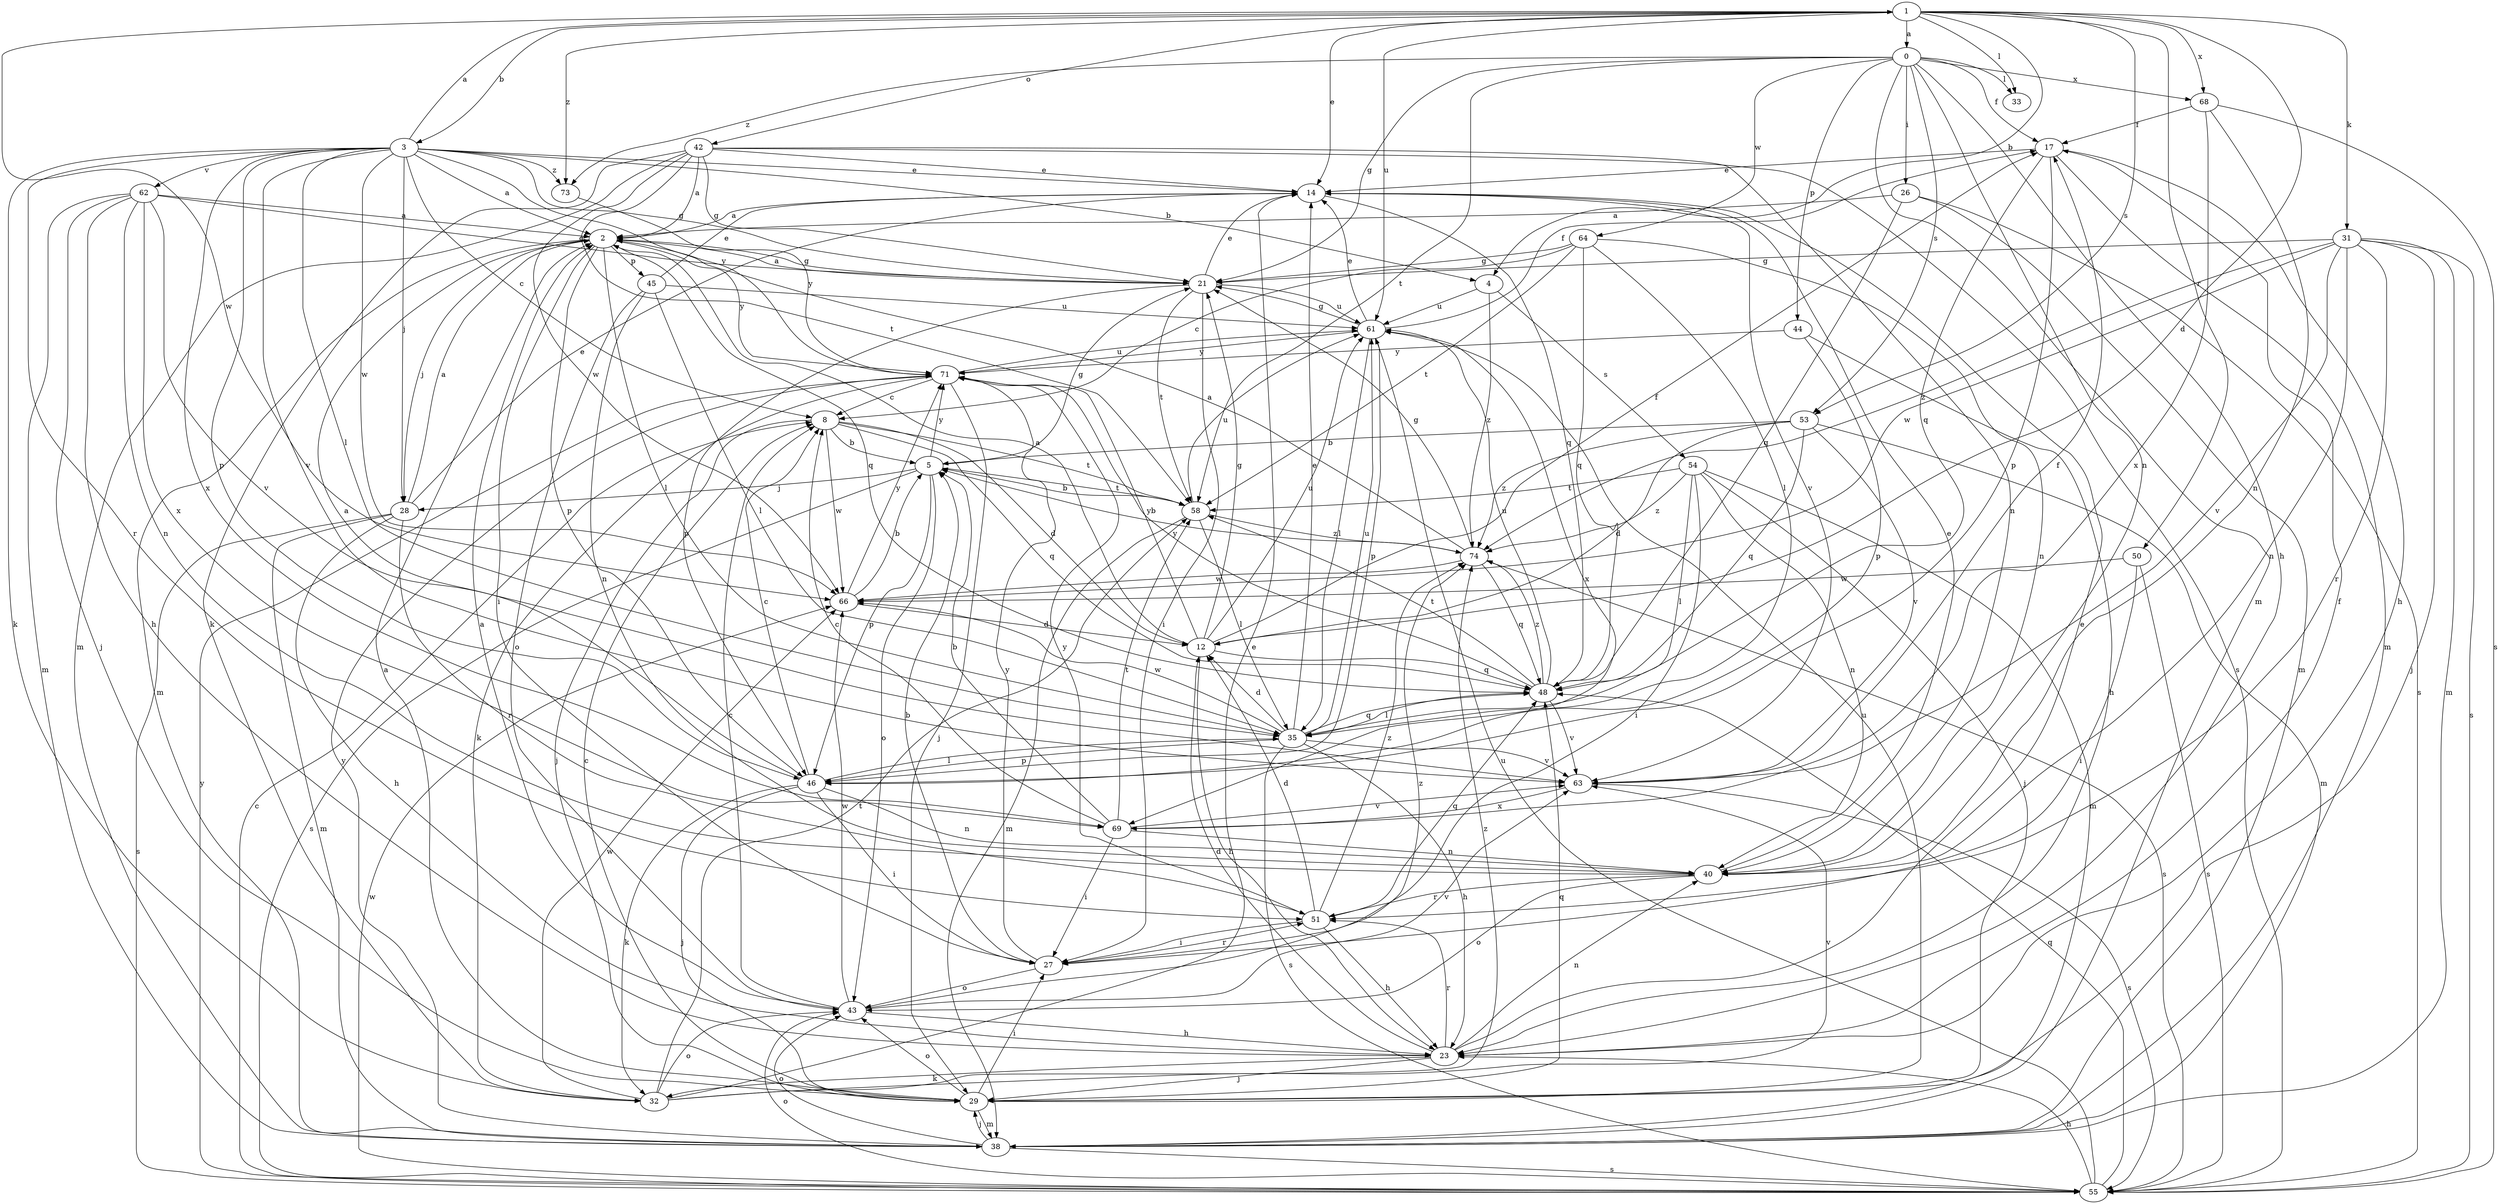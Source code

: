 strict digraph  {
0;
1;
2;
3;
4;
5;
8;
12;
14;
17;
21;
23;
26;
27;
28;
29;
31;
32;
33;
35;
38;
40;
42;
43;
44;
45;
46;
48;
50;
51;
53;
54;
55;
58;
61;
62;
63;
64;
66;
68;
69;
71;
73;
74;
0 -> 17  [label=f];
0 -> 21  [label=g];
0 -> 23  [label=h];
0 -> 26  [label=i];
0 -> 33  [label=l];
0 -> 38  [label=m];
0 -> 40  [label=n];
0 -> 44  [label=p];
0 -> 53  [label=s];
0 -> 58  [label=t];
0 -> 64  [label=w];
0 -> 68  [label=x];
0 -> 73  [label=z];
1 -> 0  [label=a];
1 -> 3  [label=b];
1 -> 4  [label=b];
1 -> 12  [label=d];
1 -> 14  [label=e];
1 -> 31  [label=k];
1 -> 33  [label=l];
1 -> 42  [label=o];
1 -> 50  [label=r];
1 -> 53  [label=s];
1 -> 61  [label=u];
1 -> 66  [label=w];
1 -> 68  [label=x];
1 -> 73  [label=z];
2 -> 21  [label=g];
2 -> 27  [label=i];
2 -> 28  [label=j];
2 -> 35  [label=l];
2 -> 38  [label=m];
2 -> 45  [label=p];
2 -> 46  [label=p];
2 -> 48  [label=q];
2 -> 71  [label=y];
3 -> 1  [label=a];
3 -> 2  [label=a];
3 -> 4  [label=b];
3 -> 8  [label=c];
3 -> 14  [label=e];
3 -> 21  [label=g];
3 -> 28  [label=j];
3 -> 32  [label=k];
3 -> 35  [label=l];
3 -> 46  [label=p];
3 -> 51  [label=r];
3 -> 62  [label=v];
3 -> 63  [label=v];
3 -> 66  [label=w];
3 -> 69  [label=x];
3 -> 71  [label=y];
3 -> 73  [label=z];
4 -> 54  [label=s];
4 -> 61  [label=u];
4 -> 74  [label=z];
5 -> 21  [label=g];
5 -> 28  [label=j];
5 -> 43  [label=o];
5 -> 46  [label=p];
5 -> 55  [label=s];
5 -> 58  [label=t];
5 -> 71  [label=y];
8 -> 5  [label=b];
8 -> 12  [label=d];
8 -> 29  [label=j];
8 -> 48  [label=q];
8 -> 58  [label=t];
8 -> 66  [label=w];
12 -> 2  [label=a];
12 -> 17  [label=f];
12 -> 21  [label=g];
12 -> 23  [label=h];
12 -> 48  [label=q];
12 -> 61  [label=u];
12 -> 71  [label=y];
14 -> 2  [label=a];
14 -> 48  [label=q];
14 -> 63  [label=v];
17 -> 14  [label=e];
17 -> 23  [label=h];
17 -> 38  [label=m];
17 -> 46  [label=p];
17 -> 48  [label=q];
21 -> 2  [label=a];
21 -> 14  [label=e];
21 -> 27  [label=i];
21 -> 46  [label=p];
21 -> 58  [label=t];
21 -> 61  [label=u];
23 -> 12  [label=d];
23 -> 14  [label=e];
23 -> 17  [label=f];
23 -> 29  [label=j];
23 -> 32  [label=k];
23 -> 40  [label=n];
23 -> 51  [label=r];
26 -> 2  [label=a];
26 -> 38  [label=m];
26 -> 48  [label=q];
26 -> 55  [label=s];
27 -> 5  [label=b];
27 -> 43  [label=o];
27 -> 51  [label=r];
27 -> 71  [label=y];
28 -> 2  [label=a];
28 -> 14  [label=e];
28 -> 23  [label=h];
28 -> 38  [label=m];
28 -> 51  [label=r];
28 -> 55  [label=s];
29 -> 2  [label=a];
29 -> 8  [label=c];
29 -> 27  [label=i];
29 -> 38  [label=m];
29 -> 43  [label=o];
29 -> 48  [label=q];
29 -> 61  [label=u];
31 -> 21  [label=g];
31 -> 29  [label=j];
31 -> 38  [label=m];
31 -> 40  [label=n];
31 -> 51  [label=r];
31 -> 55  [label=s];
31 -> 63  [label=v];
31 -> 66  [label=w];
31 -> 74  [label=z];
32 -> 14  [label=e];
32 -> 43  [label=o];
32 -> 58  [label=t];
32 -> 63  [label=v];
32 -> 66  [label=w];
32 -> 74  [label=z];
35 -> 12  [label=d];
35 -> 14  [label=e];
35 -> 23  [label=h];
35 -> 46  [label=p];
35 -> 48  [label=q];
35 -> 55  [label=s];
35 -> 61  [label=u];
35 -> 63  [label=v];
35 -> 66  [label=w];
38 -> 29  [label=j];
38 -> 43  [label=o];
38 -> 55  [label=s];
38 -> 71  [label=y];
40 -> 14  [label=e];
40 -> 43  [label=o];
40 -> 51  [label=r];
42 -> 2  [label=a];
42 -> 14  [label=e];
42 -> 21  [label=g];
42 -> 32  [label=k];
42 -> 38  [label=m];
42 -> 40  [label=n];
42 -> 55  [label=s];
42 -> 58  [label=t];
42 -> 66  [label=w];
43 -> 2  [label=a];
43 -> 8  [label=c];
43 -> 23  [label=h];
43 -> 63  [label=v];
43 -> 66  [label=w];
43 -> 74  [label=z];
44 -> 23  [label=h];
44 -> 46  [label=p];
44 -> 71  [label=y];
45 -> 14  [label=e];
45 -> 35  [label=l];
45 -> 40  [label=n];
45 -> 43  [label=o];
45 -> 61  [label=u];
46 -> 2  [label=a];
46 -> 8  [label=c];
46 -> 27  [label=i];
46 -> 29  [label=j];
46 -> 32  [label=k];
46 -> 35  [label=l];
46 -> 40  [label=n];
48 -> 35  [label=l];
48 -> 58  [label=t];
48 -> 61  [label=u];
48 -> 63  [label=v];
48 -> 71  [label=y];
48 -> 74  [label=z];
50 -> 27  [label=i];
50 -> 55  [label=s];
50 -> 66  [label=w];
51 -> 12  [label=d];
51 -> 23  [label=h];
51 -> 27  [label=i];
51 -> 48  [label=q];
51 -> 71  [label=y];
51 -> 74  [label=z];
53 -> 5  [label=b];
53 -> 12  [label=d];
53 -> 38  [label=m];
53 -> 48  [label=q];
53 -> 63  [label=v];
53 -> 74  [label=z];
54 -> 27  [label=i];
54 -> 29  [label=j];
54 -> 35  [label=l];
54 -> 38  [label=m];
54 -> 40  [label=n];
54 -> 58  [label=t];
54 -> 74  [label=z];
55 -> 8  [label=c];
55 -> 23  [label=h];
55 -> 43  [label=o];
55 -> 48  [label=q];
55 -> 61  [label=u];
55 -> 66  [label=w];
55 -> 71  [label=y];
58 -> 5  [label=b];
58 -> 35  [label=l];
58 -> 38  [label=m];
58 -> 61  [label=u];
58 -> 74  [label=z];
61 -> 14  [label=e];
61 -> 17  [label=f];
61 -> 21  [label=g];
61 -> 35  [label=l];
61 -> 46  [label=p];
61 -> 69  [label=x];
61 -> 71  [label=y];
62 -> 2  [label=a];
62 -> 21  [label=g];
62 -> 23  [label=h];
62 -> 29  [label=j];
62 -> 38  [label=m];
62 -> 40  [label=n];
62 -> 63  [label=v];
62 -> 69  [label=x];
63 -> 17  [label=f];
63 -> 55  [label=s];
63 -> 69  [label=x];
64 -> 8  [label=c];
64 -> 21  [label=g];
64 -> 35  [label=l];
64 -> 40  [label=n];
64 -> 48  [label=q];
64 -> 58  [label=t];
66 -> 5  [label=b];
66 -> 12  [label=d];
66 -> 71  [label=y];
68 -> 17  [label=f];
68 -> 40  [label=n];
68 -> 55  [label=s];
68 -> 69  [label=x];
69 -> 5  [label=b];
69 -> 8  [label=c];
69 -> 27  [label=i];
69 -> 40  [label=n];
69 -> 58  [label=t];
69 -> 63  [label=v];
71 -> 8  [label=c];
71 -> 29  [label=j];
71 -> 32  [label=k];
71 -> 61  [label=u];
73 -> 71  [label=y];
74 -> 2  [label=a];
74 -> 5  [label=b];
74 -> 21  [label=g];
74 -> 48  [label=q];
74 -> 55  [label=s];
74 -> 66  [label=w];
}

